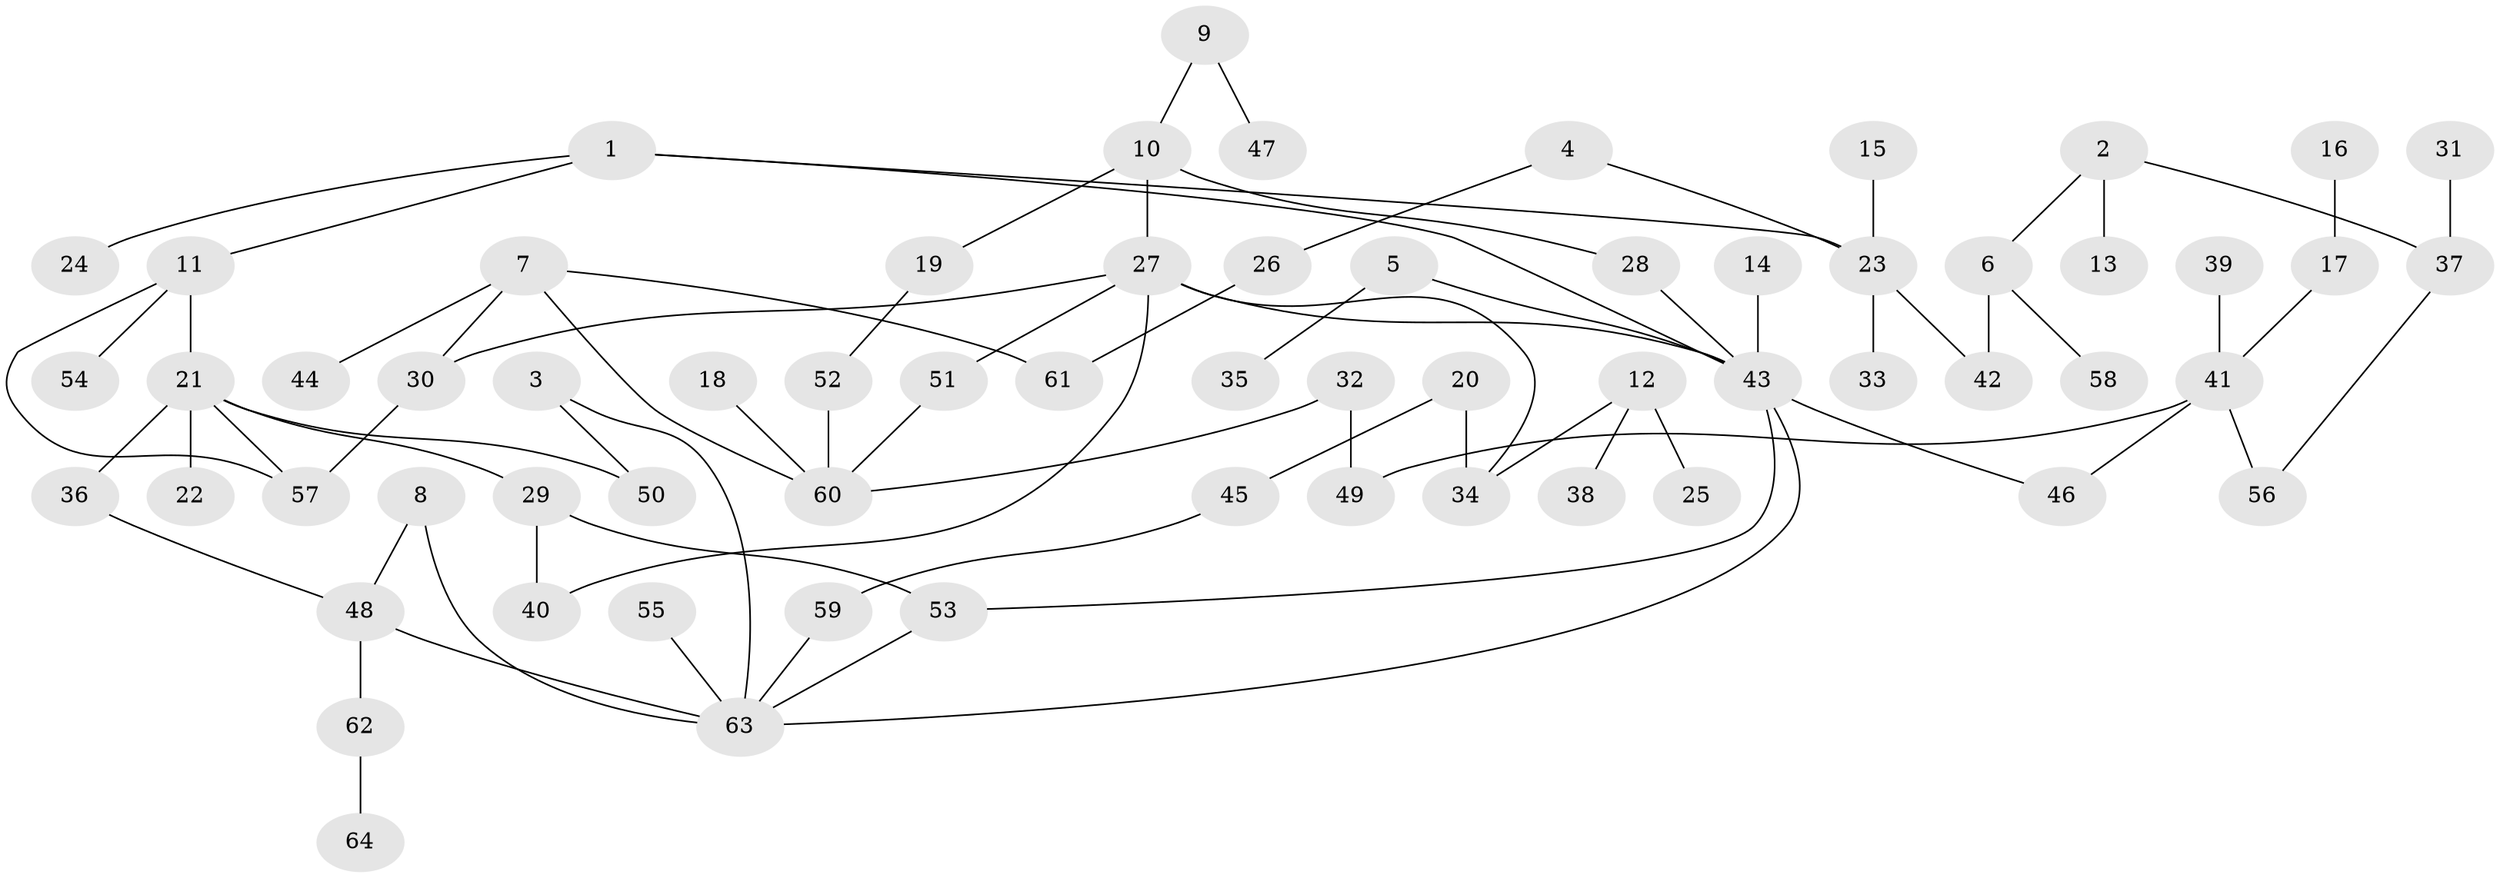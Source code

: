 // original degree distribution, {10: 0.0078125, 4: 0.0703125, 6: 0.0390625, 5: 0.015625, 7: 0.015625, 3: 0.1640625, 2: 0.2734375, 1: 0.4140625}
// Generated by graph-tools (version 1.1) at 2025/01/03/09/25 03:01:10]
// undirected, 64 vertices, 78 edges
graph export_dot {
graph [start="1"]
  node [color=gray90,style=filled];
  1;
  2;
  3;
  4;
  5;
  6;
  7;
  8;
  9;
  10;
  11;
  12;
  13;
  14;
  15;
  16;
  17;
  18;
  19;
  20;
  21;
  22;
  23;
  24;
  25;
  26;
  27;
  28;
  29;
  30;
  31;
  32;
  33;
  34;
  35;
  36;
  37;
  38;
  39;
  40;
  41;
  42;
  43;
  44;
  45;
  46;
  47;
  48;
  49;
  50;
  51;
  52;
  53;
  54;
  55;
  56;
  57;
  58;
  59;
  60;
  61;
  62;
  63;
  64;
  1 -- 11 [weight=1.0];
  1 -- 23 [weight=1.0];
  1 -- 24 [weight=1.0];
  1 -- 43 [weight=1.0];
  2 -- 6 [weight=1.0];
  2 -- 13 [weight=1.0];
  2 -- 37 [weight=1.0];
  3 -- 50 [weight=1.0];
  3 -- 63 [weight=1.0];
  4 -- 23 [weight=1.0];
  4 -- 26 [weight=1.0];
  5 -- 35 [weight=1.0];
  5 -- 43 [weight=1.0];
  6 -- 42 [weight=1.0];
  6 -- 58 [weight=1.0];
  7 -- 30 [weight=1.0];
  7 -- 44 [weight=1.0];
  7 -- 60 [weight=1.0];
  7 -- 61 [weight=1.0];
  8 -- 48 [weight=1.0];
  8 -- 63 [weight=1.0];
  9 -- 10 [weight=1.0];
  9 -- 47 [weight=1.0];
  10 -- 19 [weight=1.0];
  10 -- 27 [weight=1.0];
  10 -- 28 [weight=1.0];
  11 -- 21 [weight=2.0];
  11 -- 54 [weight=1.0];
  11 -- 57 [weight=1.0];
  12 -- 25 [weight=1.0];
  12 -- 34 [weight=1.0];
  12 -- 38 [weight=1.0];
  14 -- 43 [weight=1.0];
  15 -- 23 [weight=1.0];
  16 -- 17 [weight=1.0];
  17 -- 41 [weight=1.0];
  18 -- 60 [weight=1.0];
  19 -- 52 [weight=1.0];
  20 -- 34 [weight=1.0];
  20 -- 45 [weight=1.0];
  21 -- 22 [weight=1.0];
  21 -- 29 [weight=1.0];
  21 -- 36 [weight=1.0];
  21 -- 50 [weight=1.0];
  21 -- 57 [weight=1.0];
  23 -- 33 [weight=1.0];
  23 -- 42 [weight=1.0];
  26 -- 61 [weight=1.0];
  27 -- 30 [weight=1.0];
  27 -- 34 [weight=1.0];
  27 -- 40 [weight=1.0];
  27 -- 43 [weight=1.0];
  27 -- 51 [weight=1.0];
  28 -- 43 [weight=1.0];
  29 -- 40 [weight=1.0];
  29 -- 53 [weight=1.0];
  30 -- 57 [weight=1.0];
  31 -- 37 [weight=1.0];
  32 -- 49 [weight=1.0];
  32 -- 60 [weight=1.0];
  36 -- 48 [weight=1.0];
  37 -- 56 [weight=1.0];
  39 -- 41 [weight=1.0];
  41 -- 46 [weight=1.0];
  41 -- 49 [weight=1.0];
  41 -- 56 [weight=1.0];
  43 -- 46 [weight=1.0];
  43 -- 53 [weight=1.0];
  43 -- 63 [weight=1.0];
  45 -- 59 [weight=1.0];
  48 -- 62 [weight=1.0];
  48 -- 63 [weight=1.0];
  51 -- 60 [weight=1.0];
  52 -- 60 [weight=1.0];
  53 -- 63 [weight=1.0];
  55 -- 63 [weight=1.0];
  59 -- 63 [weight=1.0];
  62 -- 64 [weight=1.0];
}
